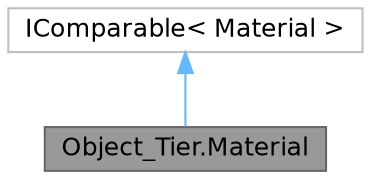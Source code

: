 digraph "Object_Tier.Material"
{
 // LATEX_PDF_SIZE
  bgcolor="transparent";
  edge [fontname=Helvetica,fontsize=12,labelfontname=Helvetica,labelfontsize=10];
  node [fontname=Helvetica,fontsize=12,shape=box,height=0.2,width=0.4];
  Node1 [id="Node000001",label="Object_Tier.Material",height=0.2,width=0.4,color="gray40", fillcolor="grey60", style="filled", fontcolor="black",tooltip="Represents a material with ID, name, unit price, and registration date."];
  Node2 -> Node1 [id="edge1_Node000001_Node000002",dir="back",color="steelblue1",style="solid",tooltip=" "];
  Node2 [id="Node000002",label="IComparable\< Material \>",height=0.2,width=0.4,color="grey75", fillcolor="white", style="filled",tooltip=" "];
}
